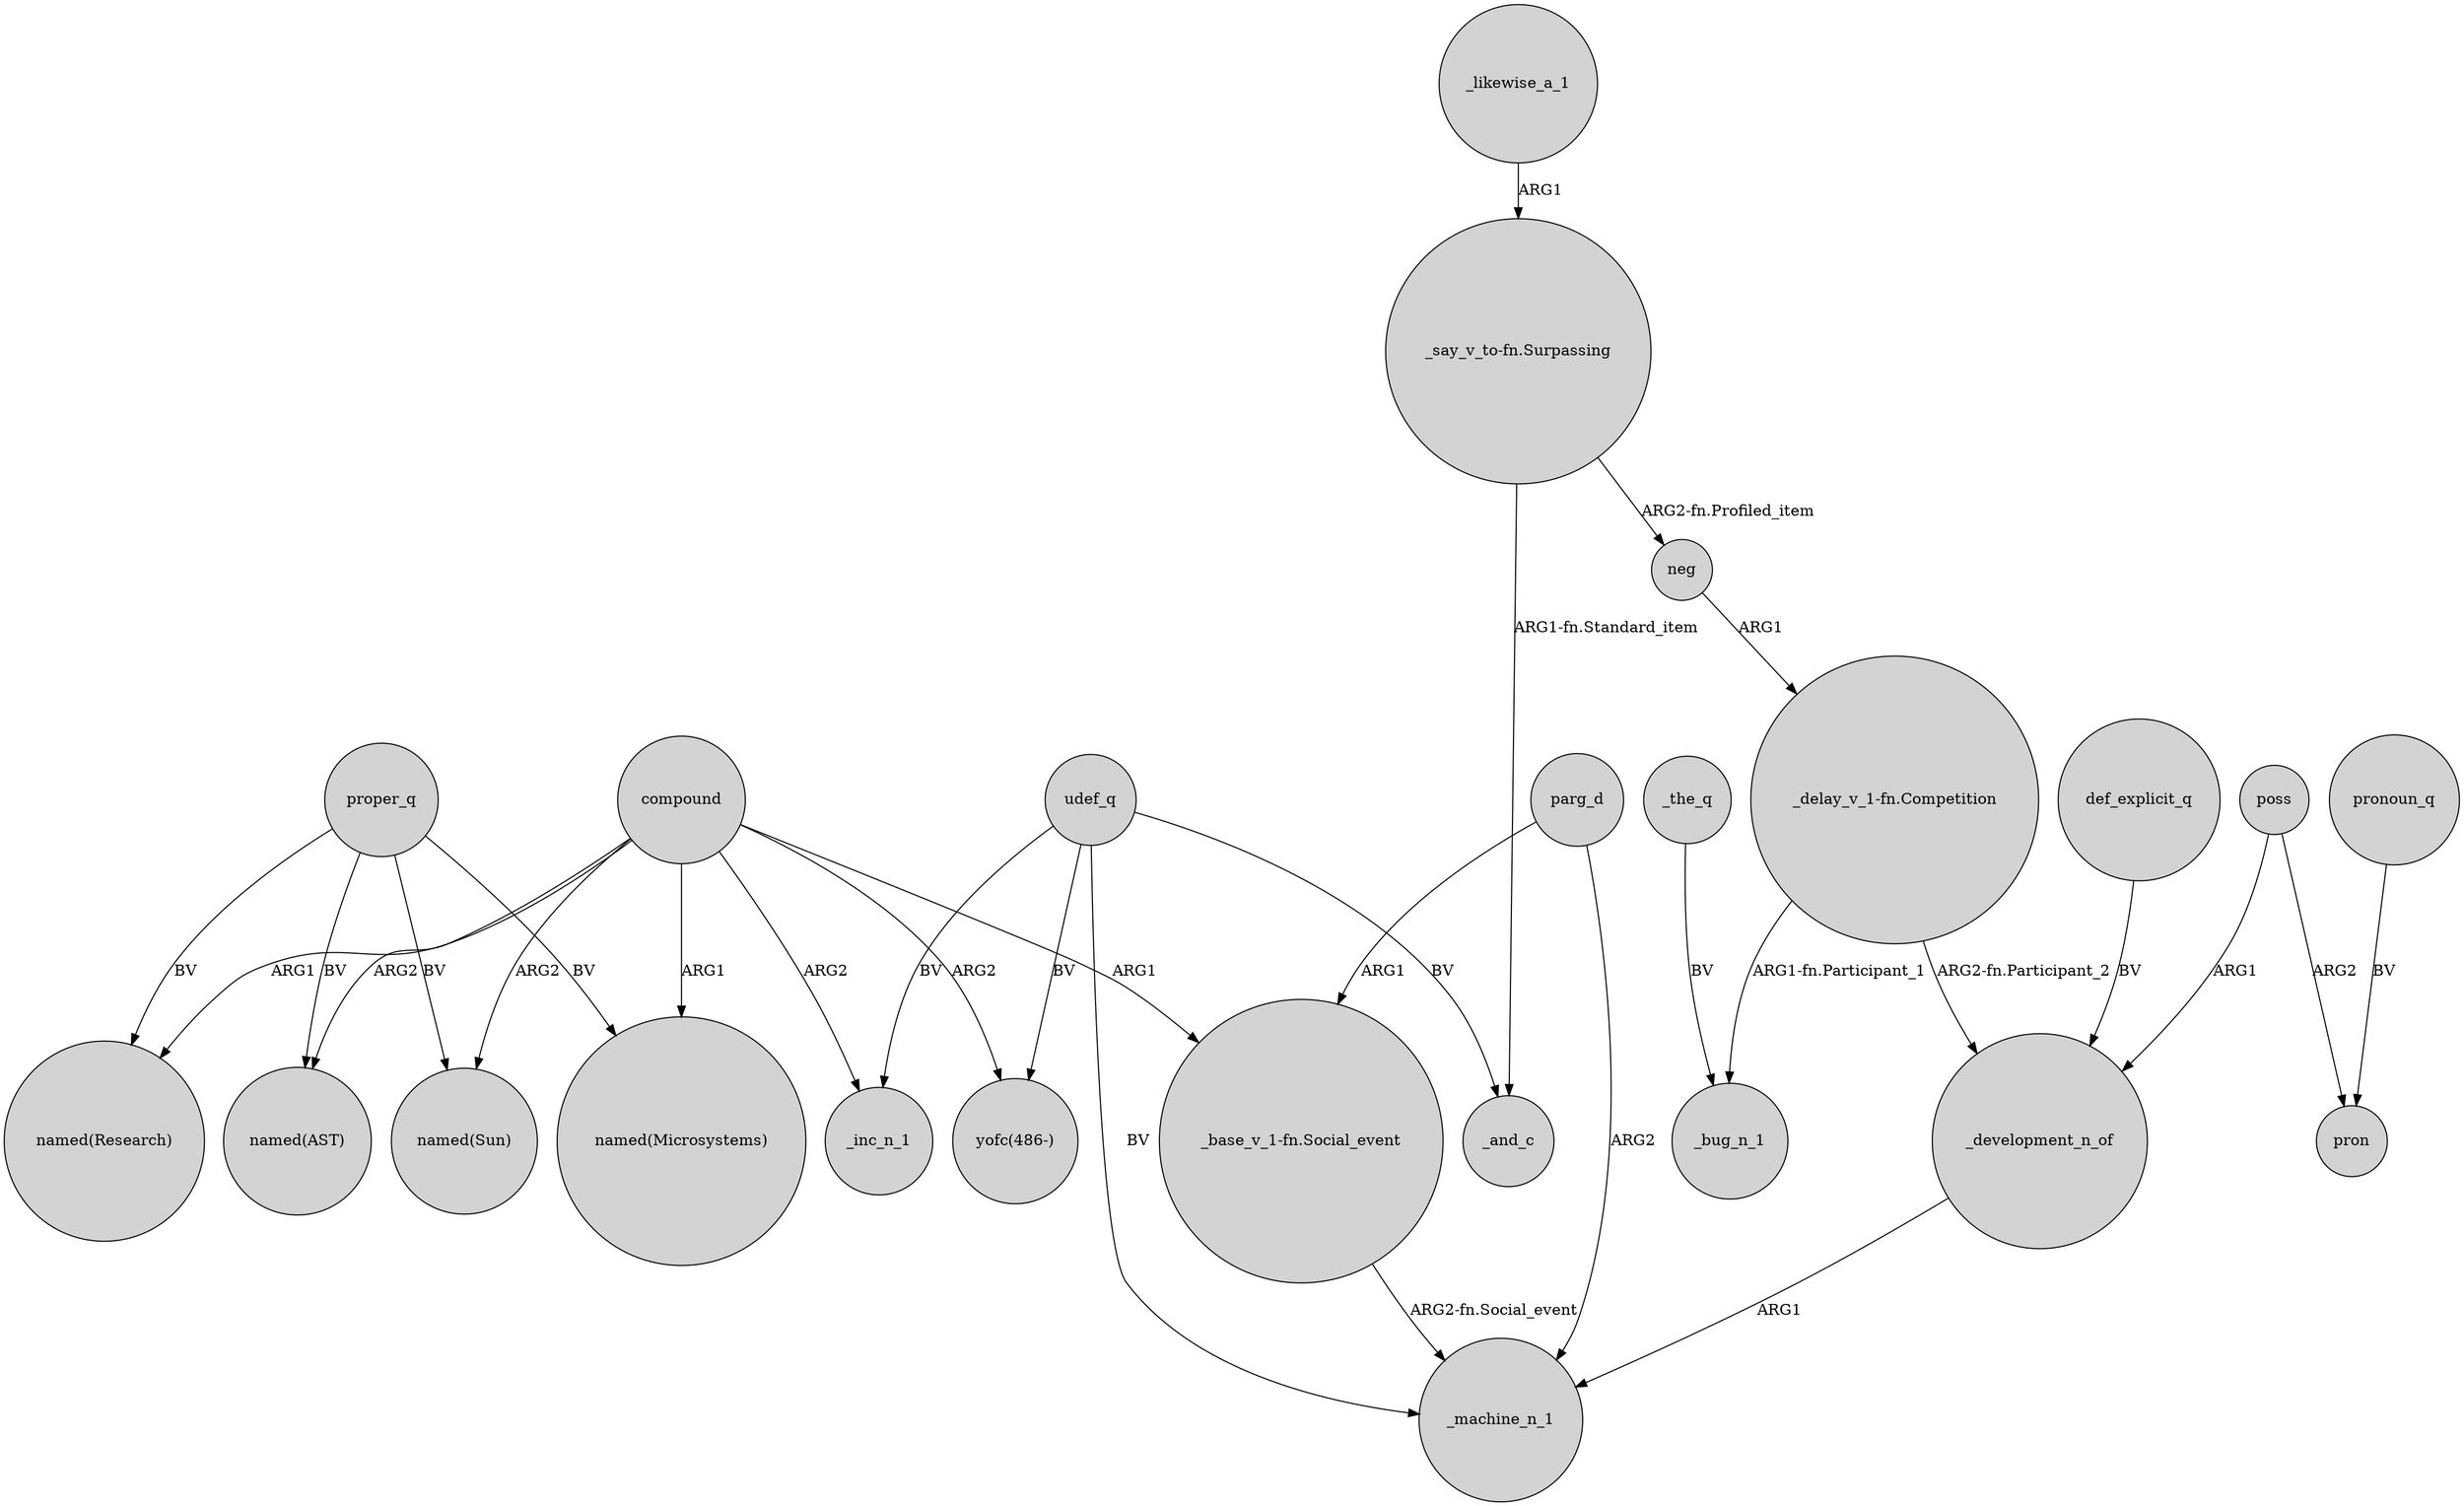 digraph {
	node [shape=circle style=filled]
	compound -> "named(Sun)" [label=ARG2]
	_development_n_of -> _machine_n_1 [label=ARG1]
	neg -> "_delay_v_1-fn.Competition" [label=ARG1]
	compound -> "named(AST)" [label=ARG2]
	poss -> _development_n_of [label=ARG1]
	"_delay_v_1-fn.Competition" -> _bug_n_1 [label="ARG1-fn.Participant_1"]
	udef_q -> _and_c [label=BV]
	proper_q -> "named(Microsystems)" [label=BV]
	def_explicit_q -> _development_n_of [label=BV]
	pronoun_q -> pron [label=BV]
	proper_q -> "named(AST)" [label=BV]
	udef_q -> _inc_n_1 [label=BV]
	"_say_v_to-fn.Surpassing" -> neg [label="ARG2-fn.Profiled_item"]
	poss -> pron [label=ARG2]
	udef_q -> "yofc(486-)" [label=BV]
	compound -> _inc_n_1 [label=ARG2]
	proper_q -> "named(Sun)" [label=BV]
	udef_q -> _machine_n_1 [label=BV]
	compound -> "named(Microsystems)" [label=ARG1]
	"_say_v_to-fn.Surpassing" -> _and_c [label="ARG1-fn.Standard_item"]
	compound -> "named(Research)" [label=ARG1]
	_the_q -> _bug_n_1 [label=BV]
	compound -> "_base_v_1-fn.Social_event" [label=ARG1]
	_likewise_a_1 -> "_say_v_to-fn.Surpassing" [label=ARG1]
	parg_d -> "_base_v_1-fn.Social_event" [label=ARG1]
	"_delay_v_1-fn.Competition" -> _development_n_of [label="ARG2-fn.Participant_2"]
	compound -> "yofc(486-)" [label=ARG2]
	proper_q -> "named(Research)" [label=BV]
	parg_d -> _machine_n_1 [label=ARG2]
	"_base_v_1-fn.Social_event" -> _machine_n_1 [label="ARG2-fn.Social_event"]
}
